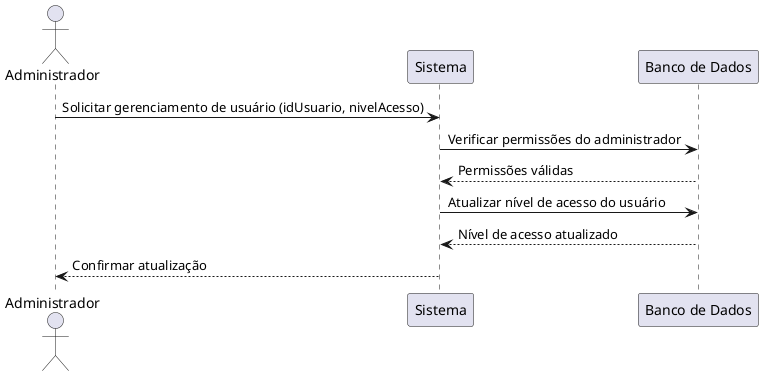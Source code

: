 @startuml
actor "Administrador" as Admin
participant "Sistema" as S
participant "Banco de Dados" as BD

Admin -> S: Solicitar gerenciamento de usuário (idUsuario, nivelAcesso)
S -> BD: Verificar permissões do administrador
BD --> S: Permissões válidas
S -> BD: Atualizar nível de acesso do usuário
BD --> S: Nível de acesso atualizado
S --> Admin: Confirmar atualização

@enduml